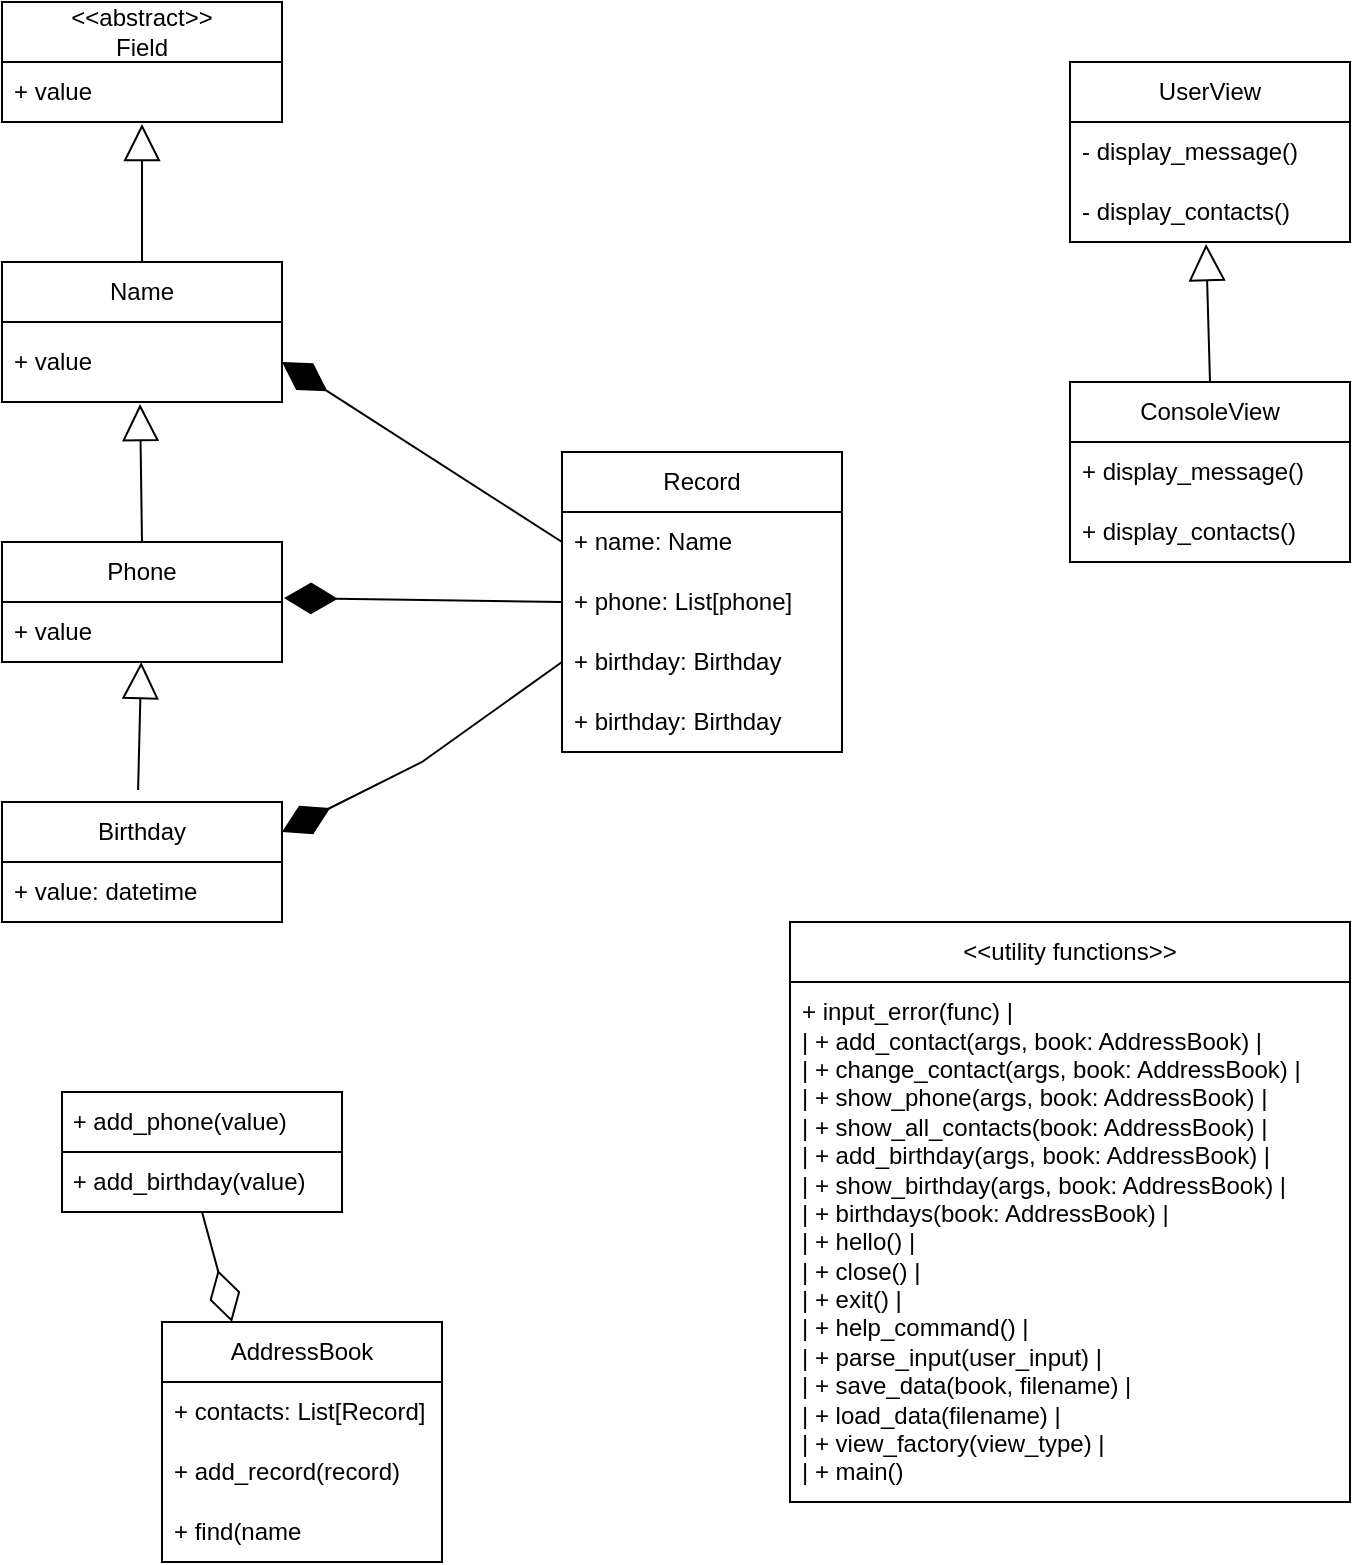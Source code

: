<mxfile version="24.5.2" type="github">
  <diagram name="Страница — 1" id="Dpuki5L0oCUDnsn73w94">
    <mxGraphModel dx="1434" dy="746" grid="1" gridSize="10" guides="1" tooltips="1" connect="1" arrows="1" fold="1" page="1" pageScale="1" pageWidth="827" pageHeight="1169" math="0" shadow="0">
      <root>
        <mxCell id="0" />
        <mxCell id="1" parent="0" />
        <mxCell id="1nzkd900IhLxRj3OGaUo-2" value="&amp;lt;&amp;lt;abstract&amp;gt;&amp;gt;&lt;div&gt;Field&lt;/div&gt;" style="swimlane;fontStyle=0;childLayout=stackLayout;horizontal=1;startSize=30;horizontalStack=0;resizeParent=1;resizeParentMax=0;resizeLast=0;collapsible=1;marginBottom=0;whiteSpace=wrap;html=1;" parent="1" vertex="1">
          <mxGeometry x="20" y="10" width="140" height="60" as="geometry" />
        </mxCell>
        <mxCell id="1nzkd900IhLxRj3OGaUo-3" value="+ value" style="text;strokeColor=none;fillColor=none;align=left;verticalAlign=middle;spacingLeft=4;spacingRight=4;overflow=hidden;points=[[0,0.5],[1,0.5]];portConstraint=eastwest;rotatable=0;whiteSpace=wrap;html=1;" parent="1nzkd900IhLxRj3OGaUo-2" vertex="1">
          <mxGeometry y="30" width="140" height="30" as="geometry" />
        </mxCell>
        <mxCell id="1nzkd900IhLxRj3OGaUo-6" value="Name" style="swimlane;fontStyle=0;childLayout=stackLayout;horizontal=1;startSize=30;horizontalStack=0;resizeParent=1;resizeParentMax=0;resizeLast=0;collapsible=1;marginBottom=0;whiteSpace=wrap;html=1;" parent="1" vertex="1">
          <mxGeometry x="20" y="140" width="140" height="70" as="geometry" />
        </mxCell>
        <mxCell id="1nzkd900IhLxRj3OGaUo-7" value="+ value" style="text;strokeColor=none;fillColor=none;align=left;verticalAlign=middle;spacingLeft=4;spacingRight=4;overflow=hidden;points=[[0,0.5],[1,0.5]];portConstraint=eastwest;rotatable=0;whiteSpace=wrap;html=1;" parent="1nzkd900IhLxRj3OGaUo-6" vertex="1">
          <mxGeometry y="30" width="140" height="40" as="geometry" />
        </mxCell>
        <mxCell id="1nzkd900IhLxRj3OGaUo-10" value="UserView" style="swimlane;fontStyle=0;childLayout=stackLayout;horizontal=1;startSize=30;horizontalStack=0;resizeParent=1;resizeParentMax=0;resizeLast=0;collapsible=1;marginBottom=0;whiteSpace=wrap;html=1;" parent="1" vertex="1">
          <mxGeometry x="554" y="40" width="140" height="90" as="geometry" />
        </mxCell>
        <mxCell id="1nzkd900IhLxRj3OGaUo-11" value="- display_message()" style="text;strokeColor=none;fillColor=none;align=left;verticalAlign=middle;spacingLeft=4;spacingRight=4;overflow=hidden;points=[[0,0.5],[1,0.5]];portConstraint=eastwest;rotatable=0;whiteSpace=wrap;html=1;" parent="1nzkd900IhLxRj3OGaUo-10" vertex="1">
          <mxGeometry y="30" width="140" height="30" as="geometry" />
        </mxCell>
        <mxCell id="1nzkd900IhLxRj3OGaUo-12" value="- display_contacts()" style="text;strokeColor=none;fillColor=none;align=left;verticalAlign=middle;spacingLeft=4;spacingRight=4;overflow=hidden;points=[[0,0.5],[1,0.5]];portConstraint=eastwest;rotatable=0;whiteSpace=wrap;html=1;" parent="1nzkd900IhLxRj3OGaUo-10" vertex="1">
          <mxGeometry y="60" width="140" height="30" as="geometry" />
        </mxCell>
        <mxCell id="1nzkd900IhLxRj3OGaUo-14" value="   ConsoleView     " style="swimlane;fontStyle=0;childLayout=stackLayout;horizontal=1;startSize=30;horizontalStack=0;resizeParent=1;resizeParentMax=0;resizeLast=0;collapsible=1;marginBottom=0;whiteSpace=wrap;html=1;" parent="1" vertex="1">
          <mxGeometry x="554" y="200" width="140" height="90" as="geometry" />
        </mxCell>
        <mxCell id="1nzkd900IhLxRj3OGaUo-15" value="+ display_message()    " style="text;strokeColor=none;fillColor=none;align=left;verticalAlign=middle;spacingLeft=4;spacingRight=4;overflow=hidden;points=[[0,0.5],[1,0.5]];portConstraint=eastwest;rotatable=0;whiteSpace=wrap;html=1;" parent="1nzkd900IhLxRj3OGaUo-14" vertex="1">
          <mxGeometry y="30" width="140" height="30" as="geometry" />
        </mxCell>
        <mxCell id="1nzkd900IhLxRj3OGaUo-16" value="+ display_contacts()" style="text;strokeColor=none;fillColor=none;align=left;verticalAlign=middle;spacingLeft=4;spacingRight=4;overflow=hidden;points=[[0,0.5],[1,0.5]];portConstraint=eastwest;rotatable=0;whiteSpace=wrap;html=1;" parent="1nzkd900IhLxRj3OGaUo-14" vertex="1">
          <mxGeometry y="60" width="140" height="30" as="geometry" />
        </mxCell>
        <mxCell id="1nzkd900IhLxRj3OGaUo-18" value="Phone" style="swimlane;fontStyle=0;childLayout=stackLayout;horizontal=1;startSize=30;horizontalStack=0;resizeParent=1;resizeParentMax=0;resizeLast=0;collapsible=1;marginBottom=0;whiteSpace=wrap;html=1;" parent="1" vertex="1">
          <mxGeometry x="20" y="280" width="140" height="60" as="geometry" />
        </mxCell>
        <mxCell id="1nzkd900IhLxRj3OGaUo-19" value="+ value" style="text;strokeColor=none;fillColor=none;align=left;verticalAlign=middle;spacingLeft=4;spacingRight=4;overflow=hidden;points=[[0,0.5],[1,0.5]];portConstraint=eastwest;rotatable=0;whiteSpace=wrap;html=1;" parent="1nzkd900IhLxRj3OGaUo-18" vertex="1">
          <mxGeometry y="30" width="140" height="30" as="geometry" />
        </mxCell>
        <mxCell id="1nzkd900IhLxRj3OGaUo-27" value="Birthday" style="swimlane;fontStyle=0;childLayout=stackLayout;horizontal=1;startSize=30;horizontalStack=0;resizeParent=1;resizeParentMax=0;resizeLast=0;collapsible=1;marginBottom=0;whiteSpace=wrap;html=1;" parent="1" vertex="1">
          <mxGeometry x="20" y="410" width="140" height="60" as="geometry" />
        </mxCell>
        <mxCell id="1nzkd900IhLxRj3OGaUo-28" value="+ value: datetime" style="text;strokeColor=none;fillColor=none;align=left;verticalAlign=middle;spacingLeft=4;spacingRight=4;overflow=hidden;points=[[0,0.5],[1,0.5]];portConstraint=eastwest;rotatable=0;whiteSpace=wrap;html=1;" parent="1nzkd900IhLxRj3OGaUo-27" vertex="1">
          <mxGeometry y="30" width="140" height="30" as="geometry" />
        </mxCell>
        <mxCell id="1nzkd900IhLxRj3OGaUo-31" value="Record" style="swimlane;fontStyle=0;childLayout=stackLayout;horizontal=1;startSize=30;horizontalStack=0;resizeParent=1;resizeParentMax=0;resizeLast=0;collapsible=1;marginBottom=0;whiteSpace=wrap;html=1;" parent="1" vertex="1">
          <mxGeometry x="300" y="235" width="140" height="150" as="geometry">
            <mxRectangle x="140" y="510" width="80" height="30" as="alternateBounds" />
          </mxGeometry>
        </mxCell>
        <mxCell id="1nzkd900IhLxRj3OGaUo-32" value="+ name: Name" style="text;strokeColor=none;fillColor=none;align=left;verticalAlign=middle;spacingLeft=4;spacingRight=4;overflow=hidden;points=[[0,0.5],[1,0.5]];portConstraint=eastwest;rotatable=0;whiteSpace=wrap;html=1;" parent="1nzkd900IhLxRj3OGaUo-31" vertex="1">
          <mxGeometry y="30" width="140" height="30" as="geometry" />
        </mxCell>
        <mxCell id="1nzkd900IhLxRj3OGaUo-33" value="+ phone: List[phone]" style="text;strokeColor=none;fillColor=none;align=left;verticalAlign=middle;spacingLeft=4;spacingRight=4;overflow=hidden;points=[[0,0.5],[1,0.5]];portConstraint=eastwest;rotatable=0;whiteSpace=wrap;html=1;" parent="1nzkd900IhLxRj3OGaUo-31" vertex="1">
          <mxGeometry y="60" width="140" height="30" as="geometry" />
        </mxCell>
        <mxCell id="1nzkd900IhLxRj3OGaUo-70" value="+ birthday: Birthday" style="text;strokeColor=none;fillColor=none;align=left;verticalAlign=middle;spacingLeft=4;spacingRight=4;overflow=hidden;points=[[0,0.5],[1,0.5]];portConstraint=eastwest;rotatable=0;whiteSpace=wrap;html=1;" parent="1nzkd900IhLxRj3OGaUo-31" vertex="1">
          <mxGeometry y="90" width="140" height="30" as="geometry" />
        </mxCell>
        <mxCell id="1nzkd900IhLxRj3OGaUo-34" value="+ birthday: Birthday" style="text;strokeColor=none;fillColor=none;align=left;verticalAlign=middle;spacingLeft=4;spacingRight=4;overflow=hidden;points=[[0,0.5],[1,0.5]];portConstraint=eastwest;rotatable=0;whiteSpace=wrap;html=1;" parent="1nzkd900IhLxRj3OGaUo-31" vertex="1">
          <mxGeometry y="120" width="140" height="30" as="geometry" />
        </mxCell>
        <mxCell id="1nzkd900IhLxRj3OGaUo-39" value="&amp;nbsp;+ add_phone(value)" style="whiteSpace=wrap;html=1;align=left;" parent="1" vertex="1">
          <mxGeometry x="50" y="555" width="140" height="30" as="geometry" />
        </mxCell>
        <mxCell id="1nzkd900IhLxRj3OGaUo-40" value="&amp;nbsp;+ add_birthday(value)" style="whiteSpace=wrap;html=1;align=left;" parent="1" vertex="1">
          <mxGeometry x="50" y="585" width="140" height="30" as="geometry" />
        </mxCell>
        <mxCell id="1nzkd900IhLxRj3OGaUo-42" value="AddressBook" style="swimlane;fontStyle=0;childLayout=stackLayout;horizontal=1;startSize=30;horizontalStack=0;resizeParent=1;resizeParentMax=0;resizeLast=0;collapsible=1;marginBottom=0;whiteSpace=wrap;html=1;" parent="1" vertex="1">
          <mxGeometry x="100" y="670" width="140" height="120" as="geometry" />
        </mxCell>
        <mxCell id="1nzkd900IhLxRj3OGaUo-43" value="+ contacts: List[Record]" style="text;strokeColor=none;fillColor=none;align=left;verticalAlign=middle;spacingLeft=4;spacingRight=4;overflow=hidden;points=[[0,0.5],[1,0.5]];portConstraint=eastwest;rotatable=0;whiteSpace=wrap;html=1;" parent="1nzkd900IhLxRj3OGaUo-42" vertex="1">
          <mxGeometry y="30" width="140" height="30" as="geometry" />
        </mxCell>
        <mxCell id="1nzkd900IhLxRj3OGaUo-44" value="+ add_record(record)" style="text;strokeColor=none;fillColor=none;align=left;verticalAlign=middle;spacingLeft=4;spacingRight=4;overflow=hidden;points=[[0,0.5],[1,0.5]];portConstraint=eastwest;rotatable=0;whiteSpace=wrap;html=1;" parent="1nzkd900IhLxRj3OGaUo-42" vertex="1">
          <mxGeometry y="60" width="140" height="30" as="geometry" />
        </mxCell>
        <mxCell id="1nzkd900IhLxRj3OGaUo-45" value="+ find(name" style="text;strokeColor=none;fillColor=none;align=left;verticalAlign=middle;spacingLeft=4;spacingRight=4;overflow=hidden;points=[[0,0.5],[1,0.5]];portConstraint=eastwest;rotatable=0;whiteSpace=wrap;html=1;" parent="1nzkd900IhLxRj3OGaUo-42" vertex="1">
          <mxGeometry y="90" width="140" height="30" as="geometry" />
        </mxCell>
        <mxCell id="1nzkd900IhLxRj3OGaUo-51" value=" &amp;lt;&amp;lt;utility functions&amp;gt;&amp;gt;" style="swimlane;fontStyle=0;childLayout=stackLayout;horizontal=1;startSize=30;horizontalStack=0;resizeParent=1;resizeParentMax=0;resizeLast=0;collapsible=1;marginBottom=0;whiteSpace=wrap;html=1;" parent="1" vertex="1">
          <mxGeometry x="414" y="470" width="280" height="290" as="geometry">
            <mxRectangle x="420" y="640" width="150" height="30" as="alternateBounds" />
          </mxGeometry>
        </mxCell>
        <mxCell id="1nzkd900IhLxRj3OGaUo-52" value=" + input_error(func)                       |&lt;br/&gt;| + add_contact(args, book: AddressBook)    |&lt;br/&gt;| + change_contact(args, book: AddressBook) |&lt;br/&gt;| + show_phone(args, book: AddressBook)     |&lt;br/&gt;| + show_all_contacts(book: AddressBook)    |&lt;br/&gt;| + add_birthday(args, book: AddressBook)   |&lt;br/&gt;| + show_birthday(args, book: AddressBook)  |&lt;br/&gt;| + birthdays(book: AddressBook)            |&lt;br/&gt;| + hello()                                 |&lt;br/&gt;| + close()                                 |&lt;br/&gt;| + exit()                                  |&lt;br/&gt;| + help_command()                          |&lt;br/&gt;| + parse_input(user_input)                 |&lt;br/&gt;| + save_data(book, filename)               |&lt;br/&gt;| + load_data(filename)                     |&lt;br/&gt;| + view_factory(view_type)                 |&lt;br/&gt;| + main() " style="text;strokeColor=none;fillColor=none;align=left;verticalAlign=middle;spacingLeft=4;spacingRight=4;overflow=hidden;points=[[0,0.5],[1,0.5]];portConstraint=eastwest;rotatable=0;whiteSpace=wrap;html=1;" parent="1nzkd900IhLxRj3OGaUo-51" vertex="1">
          <mxGeometry y="30" width="280" height="260" as="geometry" />
        </mxCell>
        <mxCell id="1nzkd900IhLxRj3OGaUo-60" value="" style="endArrow=block;endSize=16;endFill=0;html=1;rounded=0;exitX=0.5;exitY=0;exitDx=0;exitDy=0;entryX=0.486;entryY=1.033;entryDx=0;entryDy=0;entryPerimeter=0;" parent="1" source="1nzkd900IhLxRj3OGaUo-14" target="1nzkd900IhLxRj3OGaUo-12" edge="1">
          <mxGeometry width="160" relative="1" as="geometry">
            <mxPoint x="490" y="530" as="sourcePoint" />
            <mxPoint x="550" y="180" as="targetPoint" />
            <Array as="points" />
          </mxGeometry>
        </mxCell>
        <mxCell id="1nzkd900IhLxRj3OGaUo-61" value="" style="endArrow=block;endSize=16;endFill=0;html=1;rounded=0;exitX=0.5;exitY=0;exitDx=0;exitDy=0;entryX=0.493;entryY=1.025;entryDx=0;entryDy=0;entryPerimeter=0;" parent="1" source="1nzkd900IhLxRj3OGaUo-18" target="1nzkd900IhLxRj3OGaUo-7" edge="1">
          <mxGeometry width="160" relative="1" as="geometry">
            <mxPoint x="240" y="310" as="sourcePoint" />
            <mxPoint x="400" y="310" as="targetPoint" />
          </mxGeometry>
        </mxCell>
        <mxCell id="1nzkd900IhLxRj3OGaUo-62" value="" style="endArrow=block;endSize=16;endFill=0;html=1;rounded=0;exitX=0.5;exitY=0;exitDx=0;exitDy=0;entryX=0.5;entryY=1.033;entryDx=0;entryDy=0;entryPerimeter=0;" parent="1" source="1nzkd900IhLxRj3OGaUo-6" target="1nzkd900IhLxRj3OGaUo-3" edge="1">
          <mxGeometry width="160" relative="1" as="geometry">
            <mxPoint x="270" y="180" as="sourcePoint" />
            <mxPoint x="80" y="80" as="targetPoint" />
          </mxGeometry>
        </mxCell>
        <mxCell id="1nzkd900IhLxRj3OGaUo-65" value="" style="endArrow=block;endSize=16;endFill=0;html=1;rounded=0;exitX=0.486;exitY=-0.1;exitDx=0;exitDy=0;exitPerimeter=0;" parent="1" source="1nzkd900IhLxRj3OGaUo-27" target="1nzkd900IhLxRj3OGaUo-19" edge="1">
          <mxGeometry width="160" relative="1" as="geometry">
            <mxPoint x="310" y="390" as="sourcePoint" />
            <mxPoint x="88" y="330" as="targetPoint" />
          </mxGeometry>
        </mxCell>
        <mxCell id="1nzkd900IhLxRj3OGaUo-66" value="" style="endArrow=diamondThin;endFill=0;endSize=24;html=1;rounded=0;exitX=0.5;exitY=1;exitDx=0;exitDy=0;entryX=0.25;entryY=0;entryDx=0;entryDy=0;" parent="1" source="1nzkd900IhLxRj3OGaUo-40" target="1nzkd900IhLxRj3OGaUo-42" edge="1">
          <mxGeometry width="160" relative="1" as="geometry">
            <mxPoint x="-40" y="870" as="sourcePoint" />
            <mxPoint x="120" y="870" as="targetPoint" />
          </mxGeometry>
        </mxCell>
        <mxCell id="1nzkd900IhLxRj3OGaUo-72" value="" style="endArrow=diamondThin;endFill=1;endSize=24;html=1;rounded=0;exitX=0;exitY=0.5;exitDx=0;exitDy=0;entryX=1;entryY=0.25;entryDx=0;entryDy=0;" parent="1" source="1nzkd900IhLxRj3OGaUo-70" target="1nzkd900IhLxRj3OGaUo-27" edge="1">
          <mxGeometry width="160" relative="1" as="geometry">
            <mxPoint x="-110" y="730" as="sourcePoint" />
            <mxPoint x="170" y="417" as="targetPoint" />
            <Array as="points">
              <mxPoint x="230" y="390" />
            </Array>
          </mxGeometry>
        </mxCell>
        <mxCell id="sVhMdBR3aPiYFi2aZHfq-1" value="" style="endArrow=diamondThin;endFill=1;endSize=24;html=1;rounded=0;exitX=0;exitY=0.5;exitDx=0;exitDy=0;entryX=1;entryY=0.5;entryDx=0;entryDy=0;" edge="1" parent="1" source="1nzkd900IhLxRj3OGaUo-32" target="1nzkd900IhLxRj3OGaUo-7">
          <mxGeometry width="160" relative="1" as="geometry">
            <mxPoint x="290" y="287" as="sourcePoint" />
            <mxPoint x="390" y="150" as="targetPoint" />
          </mxGeometry>
        </mxCell>
        <mxCell id="sVhMdBR3aPiYFi2aZHfq-3" value="" style="endArrow=diamondThin;endFill=1;endSize=24;html=1;rounded=0;exitX=0;exitY=0.5;exitDx=0;exitDy=0;entryX=1.007;entryY=-0.067;entryDx=0;entryDy=0;entryPerimeter=0;" edge="1" parent="1" source="1nzkd900IhLxRj3OGaUo-33" target="1nzkd900IhLxRj3OGaUo-19">
          <mxGeometry width="160" relative="1" as="geometry">
            <mxPoint x="350" y="400" as="sourcePoint" />
            <mxPoint x="510" y="400" as="targetPoint" />
          </mxGeometry>
        </mxCell>
      </root>
    </mxGraphModel>
  </diagram>
</mxfile>
